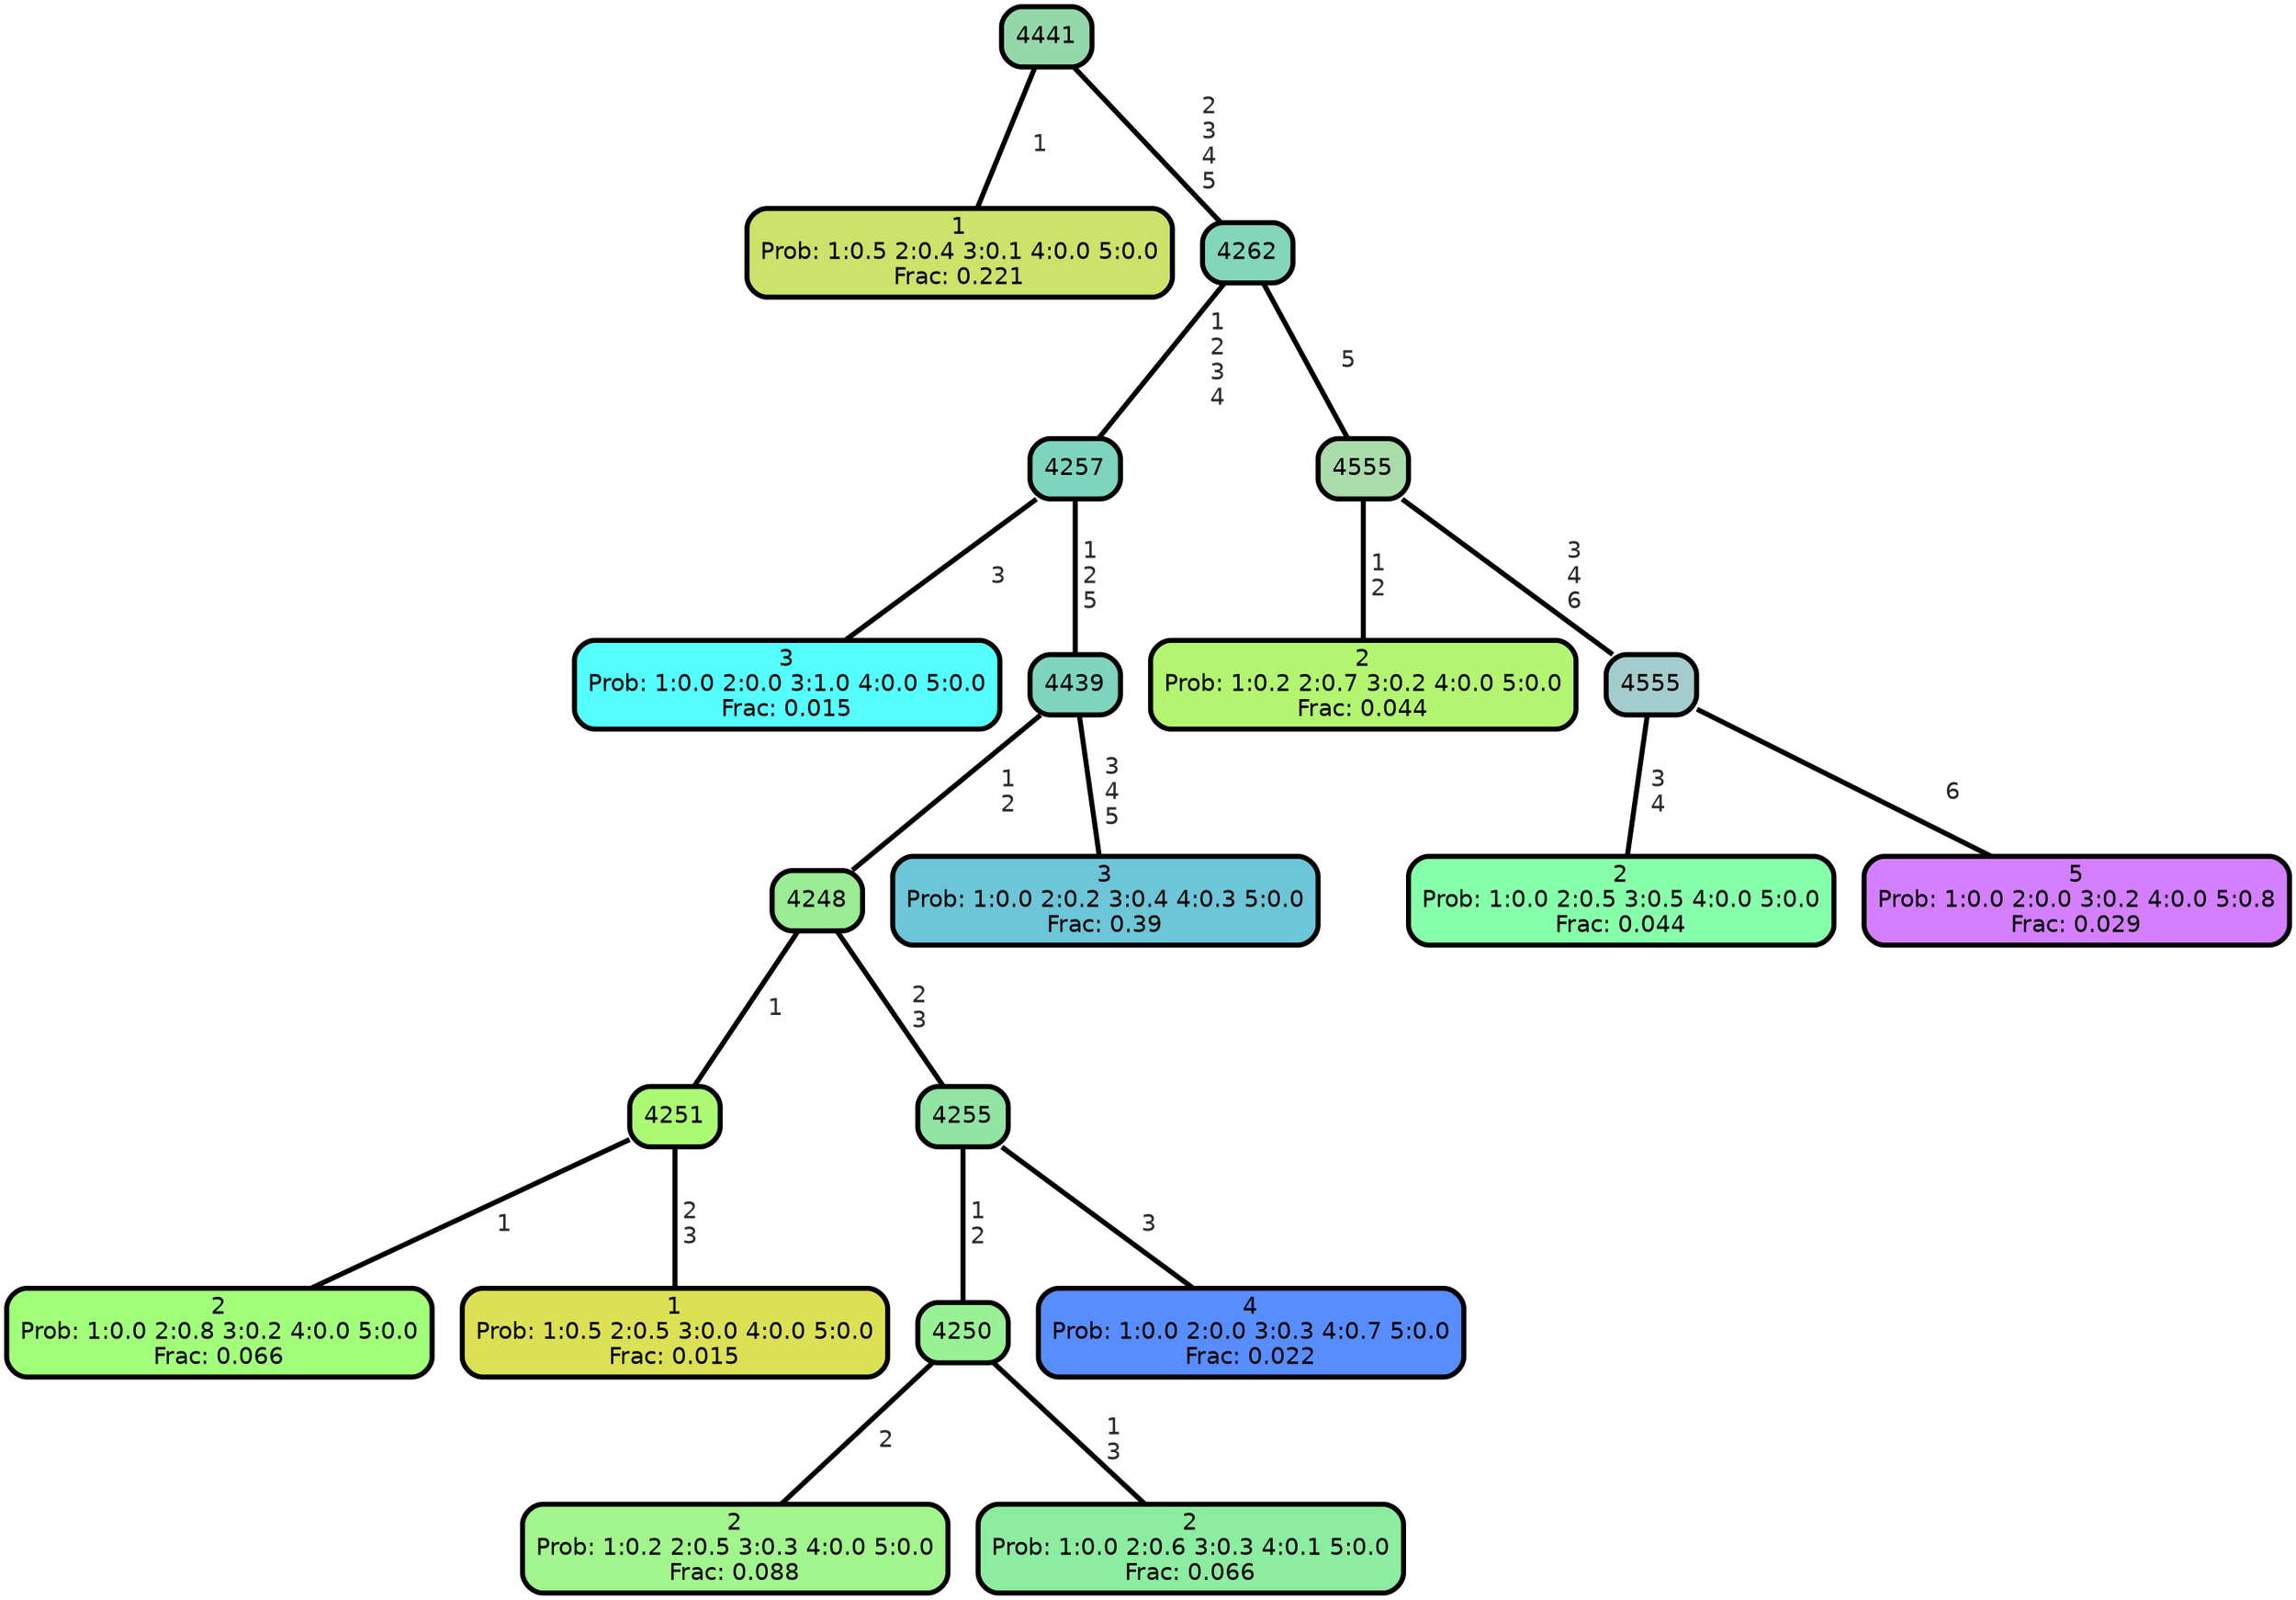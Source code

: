 graph Tree {
node [shape=box, style="filled, rounded",color="black",penwidth="3",fontcolor="black",                 fontname=helvetica] ;
graph [ranksep="0 equally", splines=straight,                 bgcolor=transparent, dpi=200] ;
edge [fontname=helvetica, fontweight=bold,fontcolor=grey14,color=black] ;
0 [label="1
Prob: 1:0.5 2:0.4 3:0.1 4:0.0 5:0.0
Frac: 0.221", fillcolor="#cbe26b"] ;
1 [label="4441", fillcolor="#94d8aa"] ;
2 [label="3
Prob: 1:0.0 2:0.0 3:1.0 4:0.0 5:0.0
Frac: 0.015", fillcolor="#55ffff"] ;
3 [label="4257", fillcolor="#7dd5be"] ;
4 [label="2
Prob: 1:0.0 2:0.8 3:0.2 4:0.0 5:0.0
Frac: 0.066", fillcolor="#a2ff7a"] ;
5 [label="4251", fillcolor="#acf973"] ;
6 [label="1
Prob: 1:0.5 2:0.5 3:0.0 4:0.0 5:0.0
Frac: 0.015", fillcolor="#dbe055"] ;
7 [label="4248", fillcolor="#99eb94"] ;
8 [label="2
Prob: 1:0.2 2:0.5 3:0.3 4:0.0 5:0.0
Frac: 0.088", fillcolor="#a2f48d"] ;
9 [label="4250", fillcolor="#99f195"] ;
10 [label="2
Prob: 1:0.0 2:0.6 3:0.3 4:0.1 5:0.0
Frac: 0.066", fillcolor="#8ceca0"] ;
11 [label="4255", fillcolor="#91e4a2"] ;
12 [label="4
Prob: 1:0.0 2:0.0 3:0.3 4:0.7 5:0.0
Frac: 0.022", fillcolor="#588dff"] ;
13 [label="4439", fillcolor="#7ed4bd"] ;
14 [label="3
Prob: 1:0.0 2:0.2 3:0.4 4:0.3 5:0.0
Frac: 0.39", fillcolor="#6dc5d8"] ;
15 [label="4262", fillcolor="#84d6bb"] ;
16 [label="2
Prob: 1:0.2 2:0.7 3:0.2 4:0.0 5:0.0
Frac: 0.044", fillcolor="#b3f471"] ;
17 [label="4555", fillcolor="#aadbaa"] ;
18 [label="2
Prob: 1:0.0 2:0.5 3:0.5 4:0.0 5:0.0
Frac: 0.044", fillcolor="#86ffaa"] ;
19 [label="4555", fillcolor="#a5cccc"] ;
20 [label="5
Prob: 1:0.0 2:0.0 3:0.2 4:0.0 5:0.8
Frac: 0.029", fillcolor="#d47fff"] ;
1 -- 0 [label=" 1",penwidth=3] ;
1 -- 15 [label=" 2\n 3\n 4\n 5",penwidth=3] ;
3 -- 2 [label=" 3",penwidth=3] ;
3 -- 13 [label=" 1\n 2\n 5",penwidth=3] ;
5 -- 4 [label=" 1",penwidth=3] ;
5 -- 6 [label=" 2\n 3",penwidth=3] ;
7 -- 5 [label=" 1",penwidth=3] ;
7 -- 11 [label=" 2\n 3",penwidth=3] ;
9 -- 8 [label=" 2",penwidth=3] ;
9 -- 10 [label=" 1\n 3",penwidth=3] ;
11 -- 9 [label=" 1\n 2",penwidth=3] ;
11 -- 12 [label=" 3",penwidth=3] ;
13 -- 7 [label=" 1\n 2",penwidth=3] ;
13 -- 14 [label=" 3\n 4\n 5",penwidth=3] ;
15 -- 3 [label=" 1\n 2\n 3\n 4",penwidth=3] ;
15 -- 17 [label=" 5",penwidth=3] ;
17 -- 16 [label=" 1\n 2",penwidth=3] ;
17 -- 19 [label=" 3\n 4\n 6",penwidth=3] ;
19 -- 18 [label=" 3\n 4",penwidth=3] ;
19 -- 20 [label=" 6",penwidth=3] ;
{rank = same;}}